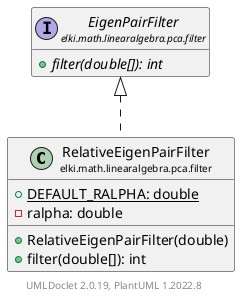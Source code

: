 @startuml
    remove .*\.(Instance|Par|Parameterizer|Factory)$
    set namespaceSeparator none
    hide empty fields
    hide empty methods

    class "<size:14>RelativeEigenPairFilter\n<size:10>elki.math.linearalgebra.pca.filter" as elki.math.linearalgebra.pca.filter.RelativeEigenPairFilter [[RelativeEigenPairFilter.html]] {
        {static} +DEFAULT_RALPHA: double
        -ralpha: double
        +RelativeEigenPairFilter(double)
        +filter(double[]): int
    }

    interface "<size:14>EigenPairFilter\n<size:10>elki.math.linearalgebra.pca.filter" as elki.math.linearalgebra.pca.filter.EigenPairFilter [[EigenPairFilter.html]] {
        {abstract} +filter(double[]): int
    }
    class "<size:14>RelativeEigenPairFilter.Par\n<size:10>elki.math.linearalgebra.pca.filter" as elki.math.linearalgebra.pca.filter.RelativeEigenPairFilter.Par [[RelativeEigenPairFilter.Par.html]]

    elki.math.linearalgebra.pca.filter.EigenPairFilter <|.. elki.math.linearalgebra.pca.filter.RelativeEigenPairFilter
    elki.math.linearalgebra.pca.filter.RelativeEigenPairFilter +-- elki.math.linearalgebra.pca.filter.RelativeEigenPairFilter.Par

    center footer UMLDoclet 2.0.19, PlantUML 1.2022.8
@enduml
